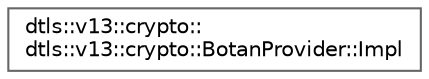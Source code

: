 digraph "Graphical Class Hierarchy"
{
 // LATEX_PDF_SIZE
  bgcolor="transparent";
  edge [fontname=Helvetica,fontsize=10,labelfontname=Helvetica,labelfontsize=10];
  node [fontname=Helvetica,fontsize=10,shape=box,height=0.2,width=0.4];
  rankdir="LR";
  Node0 [id="Node000000",label="dtls::v13::crypto::\ldtls::v13::crypto::BotanProvider::Impl",height=0.2,width=0.4,color="grey40", fillcolor="white", style="filled",URL="$classdtls_1_1v13_1_1crypto_1_1dtls_1_1v13_1_1crypto_1_1BotanProvider_1_1Impl.html",tooltip=" "];
}

